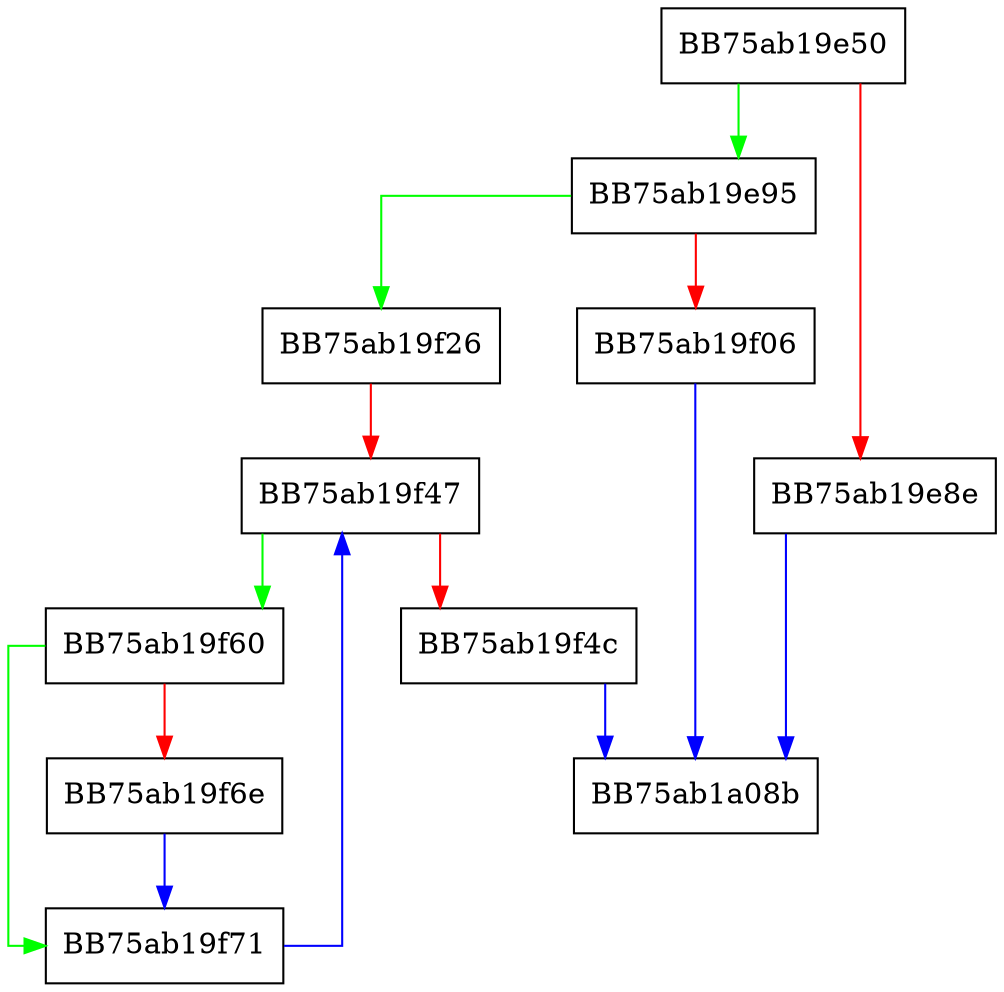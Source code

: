 digraph AtomicCounterValuesForPrefixNamespaced {
  node [shape="box"];
  graph [splines=ortho];
  BB75ab19e50 -> BB75ab19e95 [color="green"];
  BB75ab19e50 -> BB75ab19e8e [color="red"];
  BB75ab19e8e -> BB75ab1a08b [color="blue"];
  BB75ab19e95 -> BB75ab19f26 [color="green"];
  BB75ab19e95 -> BB75ab19f06 [color="red"];
  BB75ab19f06 -> BB75ab1a08b [color="blue"];
  BB75ab19f26 -> BB75ab19f47 [color="red"];
  BB75ab19f47 -> BB75ab19f60 [color="green"];
  BB75ab19f47 -> BB75ab19f4c [color="red"];
  BB75ab19f4c -> BB75ab1a08b [color="blue"];
  BB75ab19f60 -> BB75ab19f71 [color="green"];
  BB75ab19f60 -> BB75ab19f6e [color="red"];
  BB75ab19f6e -> BB75ab19f71 [color="blue"];
  BB75ab19f71 -> BB75ab19f47 [color="blue"];
}